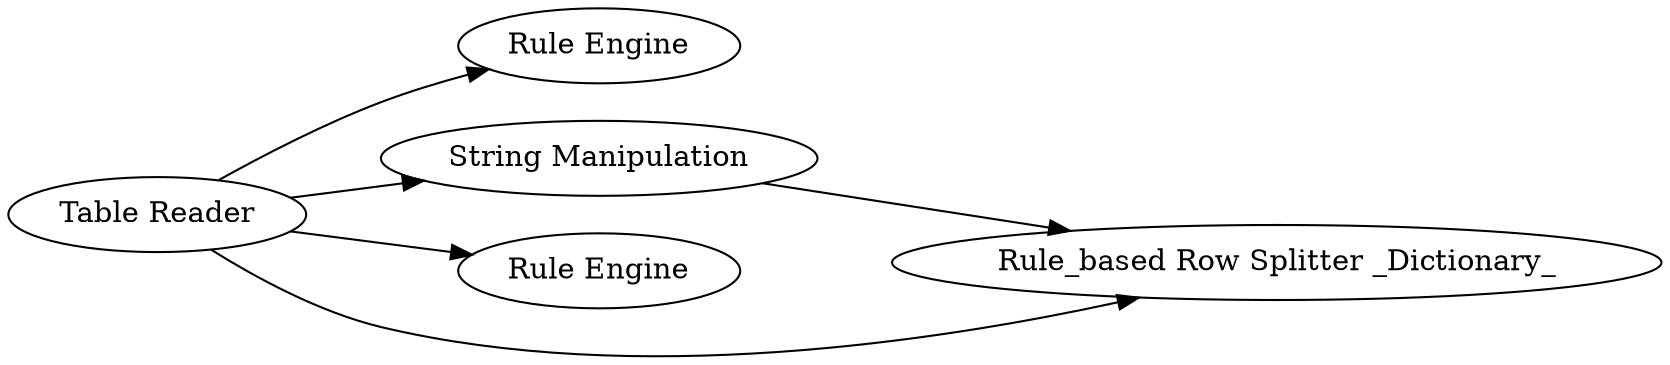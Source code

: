 digraph {
	"811211078091933310_1" [label="Table Reader"]
	"811211078091933310_839" [label="Rule Engine"]
	"811211078091933310_836" [label="String Manipulation"]
	"811211078091933310_838" [label="Rule Engine"]
	"811211078091933310_837" [label="Rule_based Row Splitter _Dictionary_"]
	"811211078091933310_1" -> "811211078091933310_837"
	"811211078091933310_1" -> "811211078091933310_836"
	"811211078091933310_1" -> "811211078091933310_839"
	"811211078091933310_836" -> "811211078091933310_837"
	"811211078091933310_1" -> "811211078091933310_838"
	rankdir=LR
}
